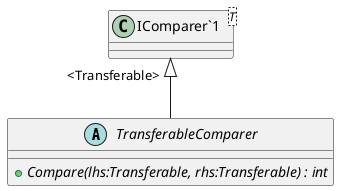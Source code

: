 @startuml
abstract class TransferableComparer {
    + {abstract} Compare(lhs:Transferable, rhs:Transferable) : int
}
class "IComparer`1"<T> {
}
"IComparer`1" "<Transferable>" <|-- TransferableComparer
@enduml
